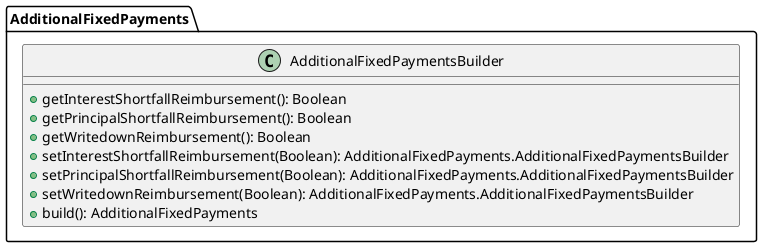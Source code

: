 @startuml

    class AdditionalFixedPayments.AdditionalFixedPaymentsBuilder [[AdditionalFixedPayments.AdditionalFixedPaymentsBuilder.html]] {
        +getInterestShortfallReimbursement(): Boolean
        +getPrincipalShortfallReimbursement(): Boolean
        +getWritedownReimbursement(): Boolean
        +setInterestShortfallReimbursement(Boolean): AdditionalFixedPayments.AdditionalFixedPaymentsBuilder
        +setPrincipalShortfallReimbursement(Boolean): AdditionalFixedPayments.AdditionalFixedPaymentsBuilder
        +setWritedownReimbursement(Boolean): AdditionalFixedPayments.AdditionalFixedPaymentsBuilder
        +build(): AdditionalFixedPayments
    }

@enduml
